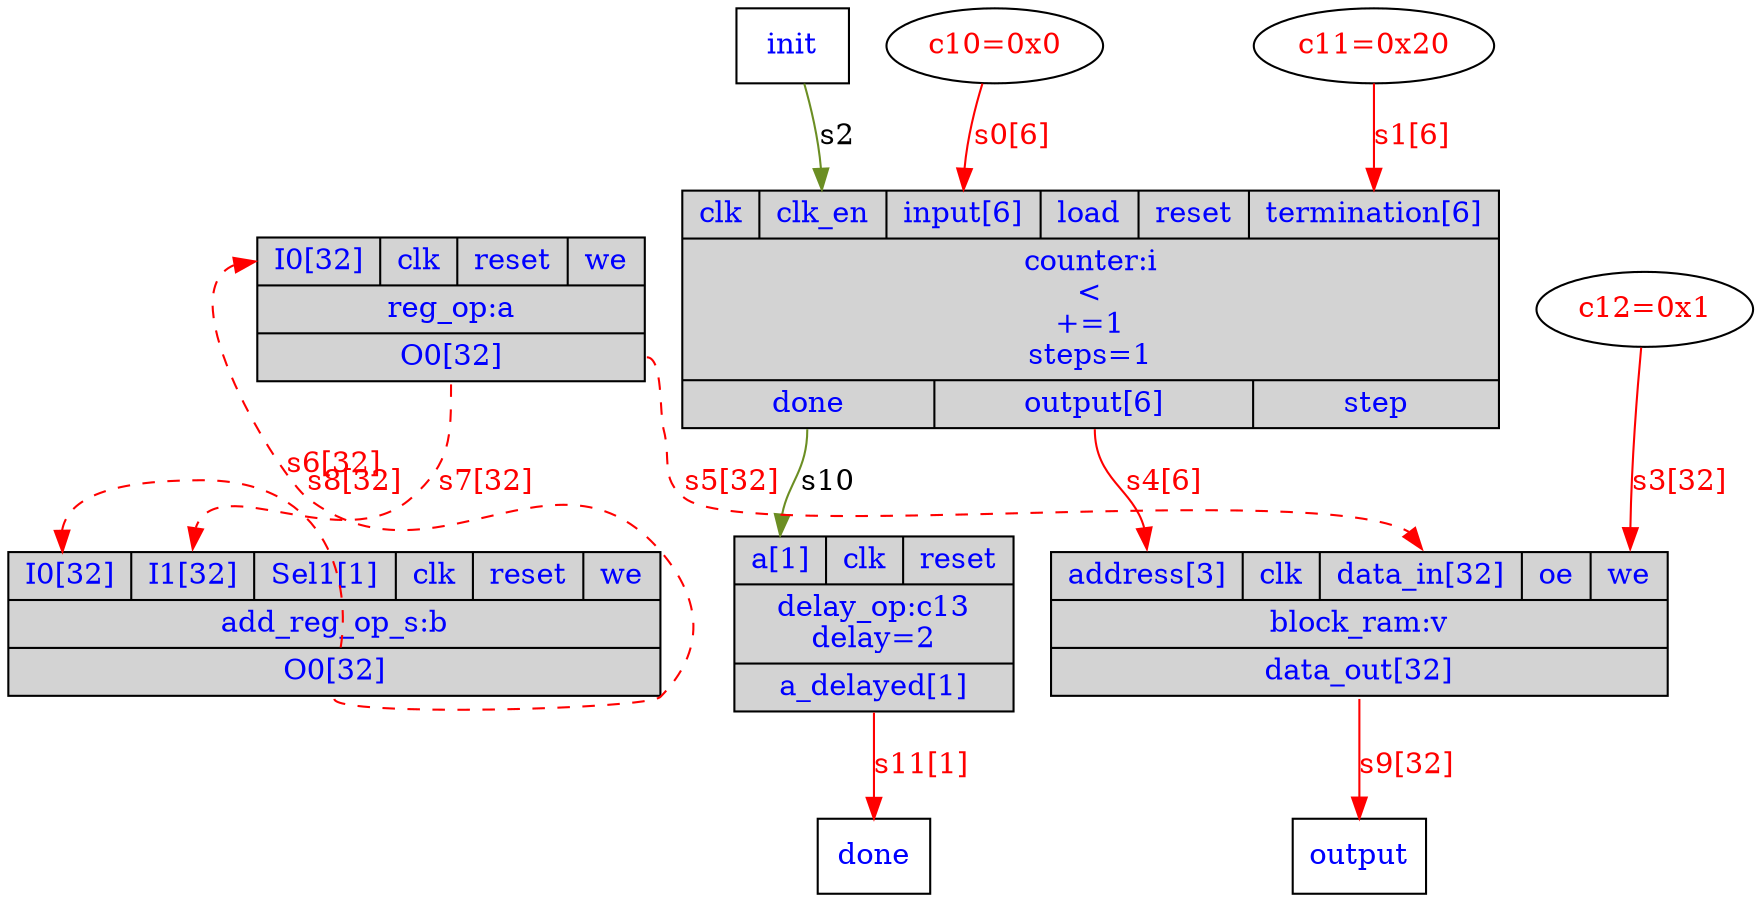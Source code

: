 digraph fibonacci {
	// Components (Nodes)
	"done" [shape=msquare fontcolor=blue label="done"];
	"c13" [shape=record, fontcolor=blue, style="filled", fillcolor="lightgray", label="{{<a>a[1]|<clk>clk|<reset>reset}|delay_op:c13\ndelay=2|{<a_delayed>a_delayed[1]}}"];
	"c10" [fontcolor=red label="c10=0x0"];
	"c12" [fontcolor=red label="c12=0x1"];
	"c11" [fontcolor=red label="c11=0x20"];
	"v" [shape=record, fontcolor=blue, style="filled", fillcolor="lightgray", label="{{<address>address[3]|<clk>clk|<data_in>data_in[32]|<oe>oe|<we>we}|block_ram:v|{<data_out>data_out[32]}}"];
	"b" [shape=record, fontcolor=blue, style="filled", fillcolor="lightgray", label="{{<I0>I0[32]|<I1>I1[32]|<Sel1>Sel1[1]|<clk>clk|<reset>reset|<we>we}|add_reg_op_s:b|{<O0>O0[32]}}"];
	"output" [shape=msquare fontcolor=blue label="output"];
	"i" [shape=record, fontcolor=blue, style="filled", fillcolor="lightgray", label="{{<clk>clk|<clk_en>clk_en|<input>input[6]|<load>load|<reset>reset|<termination>termination[6]}|counter:i\n\<\n+=1\nsteps=1|{<done>done|<output>output[6]|<step>step}}"];
	"a" [shape=record, fontcolor=blue, style="filled", fillcolor="lightgray", label="{{<I0>I0[32]|<clk>clk|<reset>reset|<we>we}|reg_op:a|{<O0>O0[32]}}"];
	"init" [shape=msquare fontcolor=blue label="init"];

	// Signals (Edges)
	"c10" -> "i":input [label="s0[6]" color=red fontcolor=red];
	"i":done -> "c13":a [label="s10" color=olivedrab];
	"c13":a_delayed -> "done" [label="s11[1]" color=red fontcolor=red];
	"v":data_out -> "output" [label="s9[32]" color=red fontcolor=red];
	"a":O0 -> "b":I1 [label="s7[32]" color=red fontcolor=red style=dashed];
	"a":O0 -> "v":data_in [label="s5[32]" color=red fontcolor=red style=dashed];
	"c12" -> "v":we [label="s3[32]" color=red fontcolor=red];
	"c11" -> "i":termination [label="s1[6]" color=red fontcolor=red];
	"b":O0 -> "a":I0 [label="s8[32]" color=red fontcolor=red style=dashed];
	"b":O0 -> "b":I0 [label="s6[32]" color=red fontcolor=red style=dashed];
	"i":output -> "v":address [label="s4[6]" color=red fontcolor=red];
	"init" -> "i":clk_en [label="s2" color=olivedrab];
}